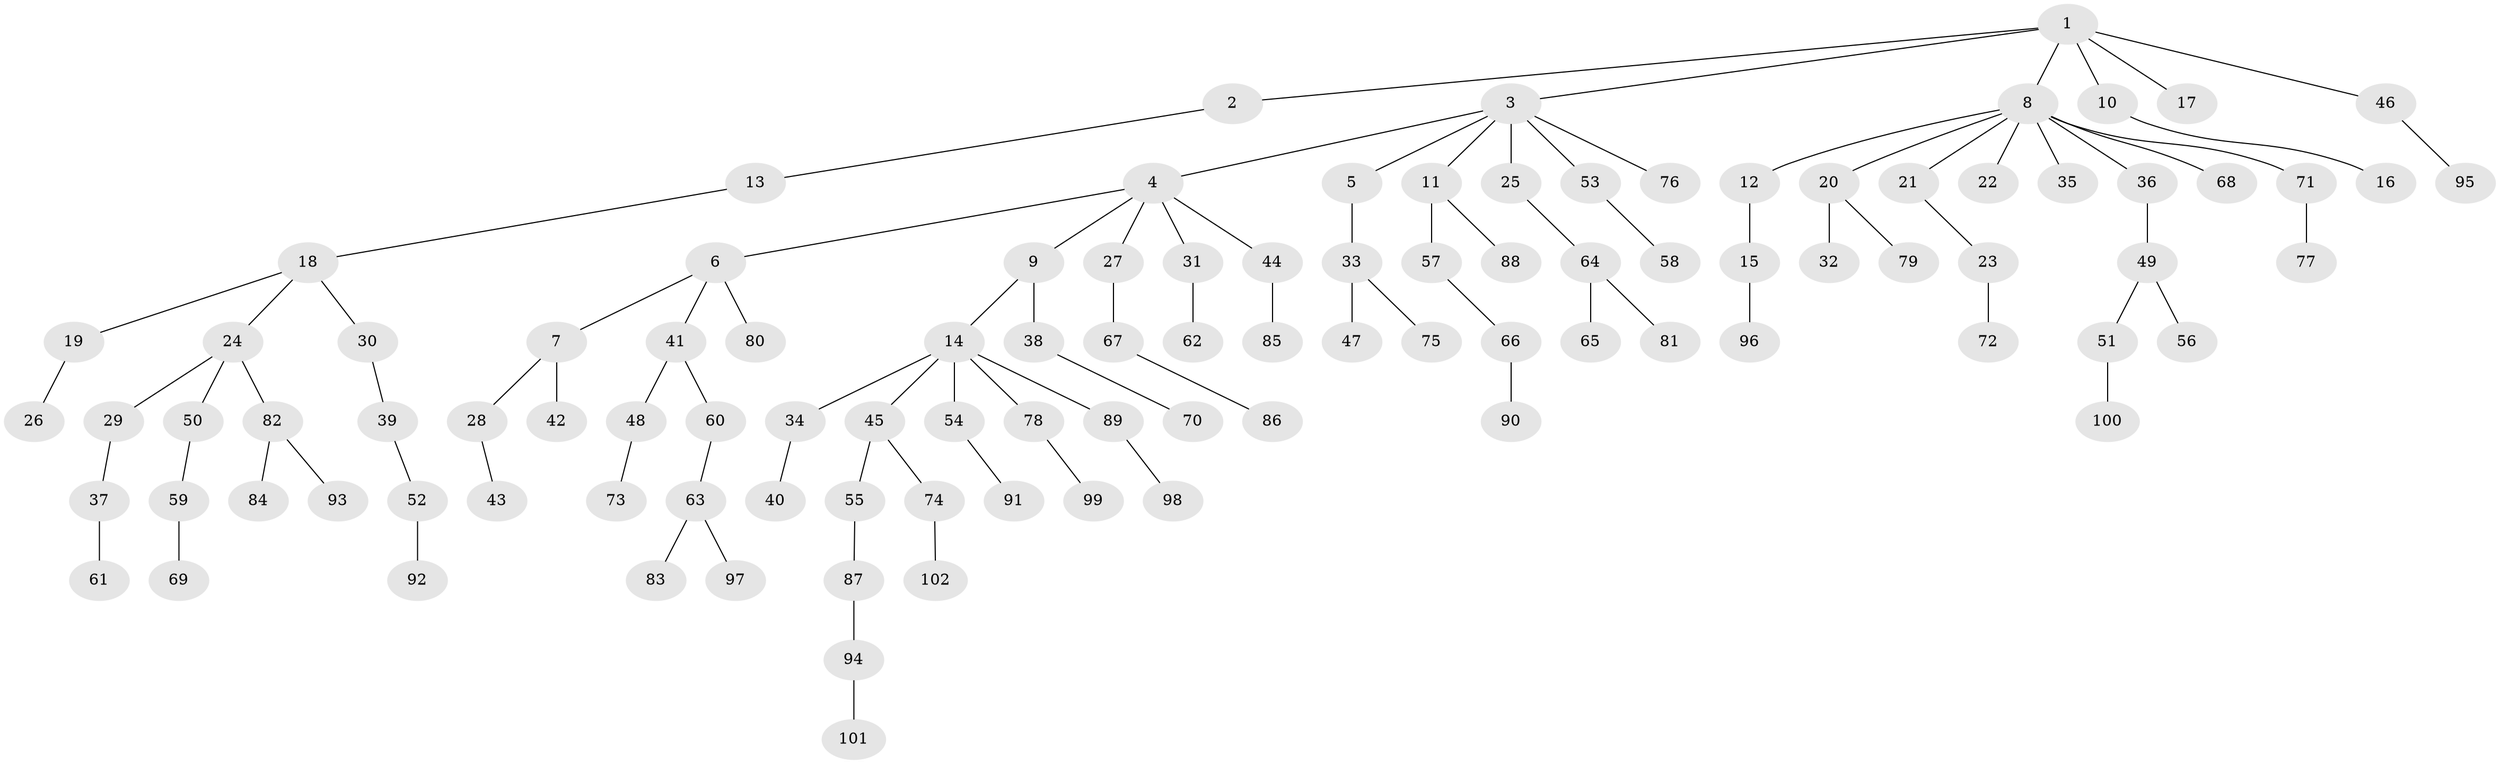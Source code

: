 // coarse degree distribution, {11: 0.015151515151515152, 2: 0.30303030303030304, 6: 0.015151515151515152, 3: 0.07575757575757576, 8: 0.015151515151515152, 1: 0.5303030303030303, 7: 0.015151515151515152, 4: 0.030303030303030304}
// Generated by graph-tools (version 1.1) at 2025/42/03/06/25 10:42:02]
// undirected, 102 vertices, 101 edges
graph export_dot {
graph [start="1"]
  node [color=gray90,style=filled];
  1;
  2;
  3;
  4;
  5;
  6;
  7;
  8;
  9;
  10;
  11;
  12;
  13;
  14;
  15;
  16;
  17;
  18;
  19;
  20;
  21;
  22;
  23;
  24;
  25;
  26;
  27;
  28;
  29;
  30;
  31;
  32;
  33;
  34;
  35;
  36;
  37;
  38;
  39;
  40;
  41;
  42;
  43;
  44;
  45;
  46;
  47;
  48;
  49;
  50;
  51;
  52;
  53;
  54;
  55;
  56;
  57;
  58;
  59;
  60;
  61;
  62;
  63;
  64;
  65;
  66;
  67;
  68;
  69;
  70;
  71;
  72;
  73;
  74;
  75;
  76;
  77;
  78;
  79;
  80;
  81;
  82;
  83;
  84;
  85;
  86;
  87;
  88;
  89;
  90;
  91;
  92;
  93;
  94;
  95;
  96;
  97;
  98;
  99;
  100;
  101;
  102;
  1 -- 2;
  1 -- 3;
  1 -- 8;
  1 -- 10;
  1 -- 17;
  1 -- 46;
  2 -- 13;
  3 -- 4;
  3 -- 5;
  3 -- 11;
  3 -- 25;
  3 -- 53;
  3 -- 76;
  4 -- 6;
  4 -- 9;
  4 -- 27;
  4 -- 31;
  4 -- 44;
  5 -- 33;
  6 -- 7;
  6 -- 41;
  6 -- 80;
  7 -- 28;
  7 -- 42;
  8 -- 12;
  8 -- 20;
  8 -- 21;
  8 -- 22;
  8 -- 35;
  8 -- 36;
  8 -- 68;
  8 -- 71;
  9 -- 14;
  9 -- 38;
  10 -- 16;
  11 -- 57;
  11 -- 88;
  12 -- 15;
  13 -- 18;
  14 -- 34;
  14 -- 45;
  14 -- 54;
  14 -- 78;
  14 -- 89;
  15 -- 96;
  18 -- 19;
  18 -- 24;
  18 -- 30;
  19 -- 26;
  20 -- 32;
  20 -- 79;
  21 -- 23;
  23 -- 72;
  24 -- 29;
  24 -- 50;
  24 -- 82;
  25 -- 64;
  27 -- 67;
  28 -- 43;
  29 -- 37;
  30 -- 39;
  31 -- 62;
  33 -- 47;
  33 -- 75;
  34 -- 40;
  36 -- 49;
  37 -- 61;
  38 -- 70;
  39 -- 52;
  41 -- 48;
  41 -- 60;
  44 -- 85;
  45 -- 55;
  45 -- 74;
  46 -- 95;
  48 -- 73;
  49 -- 51;
  49 -- 56;
  50 -- 59;
  51 -- 100;
  52 -- 92;
  53 -- 58;
  54 -- 91;
  55 -- 87;
  57 -- 66;
  59 -- 69;
  60 -- 63;
  63 -- 83;
  63 -- 97;
  64 -- 65;
  64 -- 81;
  66 -- 90;
  67 -- 86;
  71 -- 77;
  74 -- 102;
  78 -- 99;
  82 -- 84;
  82 -- 93;
  87 -- 94;
  89 -- 98;
  94 -- 101;
}
